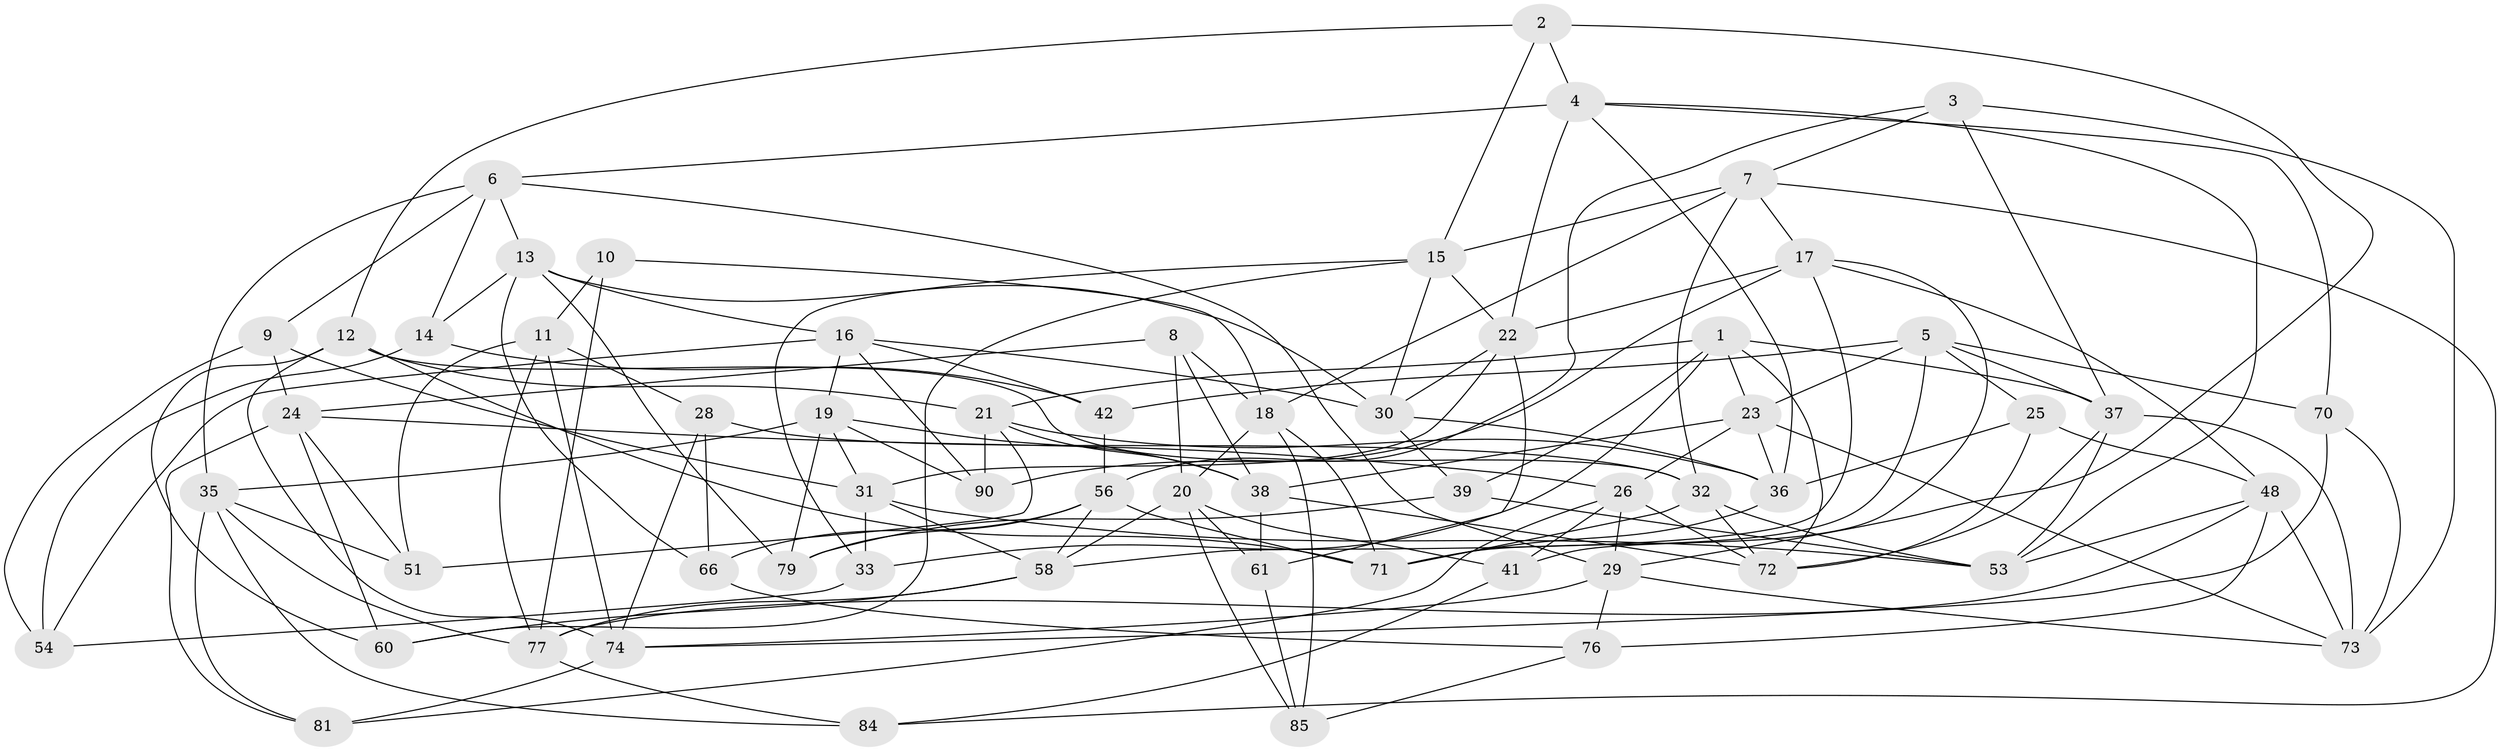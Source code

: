 // Generated by graph-tools (version 1.1) at 2025/24/03/03/25 07:24:26]
// undirected, 60 vertices, 155 edges
graph export_dot {
graph [start="1"]
  node [color=gray90,style=filled];
  1 [super="+44"];
  2;
  3;
  4 [super="+59"];
  5 [super="+96"];
  6 [super="+64"];
  7 [super="+50"];
  8;
  9;
  10;
  11 [super="+47"];
  12 [super="+40"];
  13 [super="+87"];
  14;
  15 [super="+94"];
  16 [super="+45"];
  17 [super="+67"];
  18 [super="+46"];
  19 [super="+83"];
  20 [super="+63"];
  21 [super="+43"];
  22 [super="+27"];
  23 [super="+92"];
  24 [super="+34"];
  25;
  26 [super="+55"];
  28;
  29 [super="+52"];
  30 [super="+93"];
  31 [super="+68"];
  32 [super="+49"];
  33;
  35 [super="+82"];
  36 [super="+95"];
  37 [super="+65"];
  38 [super="+91"];
  39;
  41;
  42;
  48 [super="+57"];
  51;
  53 [super="+69"];
  54;
  56 [super="+78"];
  58 [super="+62"];
  60;
  61;
  66;
  70;
  71 [super="+88"];
  72 [super="+86"];
  73 [super="+75"];
  74 [super="+80"];
  76;
  77 [super="+89"];
  79;
  81;
  84;
  85;
  90;
  1 -- 39;
  1 -- 33;
  1 -- 37;
  1 -- 72;
  1 -- 21;
  1 -- 23;
  2 -- 12;
  2 -- 29;
  2 -- 15;
  2 -- 4;
  3 -- 56;
  3 -- 37;
  3 -- 7;
  3 -- 73;
  4 -- 70;
  4 -- 22;
  4 -- 53;
  4 -- 6;
  4 -- 36;
  5 -- 70;
  5 -- 37;
  5 -- 25;
  5 -- 42;
  5 -- 71;
  5 -- 23;
  6 -- 14;
  6 -- 35;
  6 -- 9;
  6 -- 13;
  6 -- 29;
  7 -- 84;
  7 -- 17;
  7 -- 18;
  7 -- 32;
  7 -- 15;
  8 -- 38;
  8 -- 20;
  8 -- 24;
  8 -- 18;
  9 -- 54;
  9 -- 31;
  9 -- 24;
  10 -- 11 [weight=2];
  10 -- 18;
  10 -- 77;
  11 -- 77;
  11 -- 28;
  11 -- 51;
  11 -- 74;
  12 -- 60;
  12 -- 71;
  12 -- 21;
  12 -- 32;
  12 -- 74;
  13 -- 30;
  13 -- 79;
  13 -- 16;
  13 -- 66;
  13 -- 14;
  14 -- 42;
  14 -- 54;
  15 -- 60;
  15 -- 22;
  15 -- 33;
  15 -- 30;
  16 -- 54;
  16 -- 30;
  16 -- 42;
  16 -- 19;
  16 -- 90;
  17 -- 41;
  17 -- 58;
  17 -- 90;
  17 -- 22;
  17 -- 48;
  18 -- 85;
  18 -- 71;
  18 -- 20;
  19 -- 38;
  19 -- 31;
  19 -- 35;
  19 -- 90;
  19 -- 79;
  20 -- 85;
  20 -- 61;
  20 -- 41;
  20 -- 58;
  21 -- 90;
  21 -- 51;
  21 -- 36;
  21 -- 38;
  22 -- 31;
  22 -- 61;
  22 -- 30;
  23 -- 73;
  23 -- 38;
  23 -- 36;
  23 -- 26;
  24 -- 51;
  24 -- 60;
  24 -- 81;
  24 -- 26;
  25 -- 36;
  25 -- 48;
  25 -- 72;
  26 -- 72;
  26 -- 41;
  26 -- 29;
  26 -- 81;
  28 -- 74;
  28 -- 32;
  28 -- 66;
  29 -- 76;
  29 -- 73;
  29 -- 74;
  30 -- 36;
  30 -- 39;
  31 -- 53;
  31 -- 33;
  31 -- 58;
  32 -- 72;
  32 -- 53;
  32 -- 71;
  33 -- 54;
  35 -- 84;
  35 -- 81;
  35 -- 51;
  35 -- 77;
  36 -- 71;
  37 -- 72;
  37 -- 73;
  37 -- 53;
  38 -- 61;
  38 -- 72;
  39 -- 79;
  39 -- 53;
  41 -- 84;
  42 -- 56;
  48 -- 76;
  48 -- 73;
  48 -- 77;
  48 -- 53;
  56 -- 71;
  56 -- 66;
  56 -- 79;
  56 -- 58;
  58 -- 60;
  58 -- 77;
  61 -- 85;
  66 -- 76;
  70 -- 73;
  70 -- 74;
  74 -- 81;
  76 -- 85;
  77 -- 84;
}
